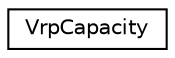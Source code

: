 digraph "Graphical Class Hierarchy"
{
 // LATEX_PDF_SIZE
  edge [fontname="Helvetica",fontsize="10",labelfontname="Helvetica",labelfontsize="10"];
  node [fontname="Helvetica",fontsize="10",shape=record];
  rankdir="LR";
  Node0 [label="VrpCapacity",height=0.2,width=0.4,color="black", fillcolor="white", style="filled",URL="$classVrpCapacity.html",tooltip="Minimal TSP using distance matrix."];
}
